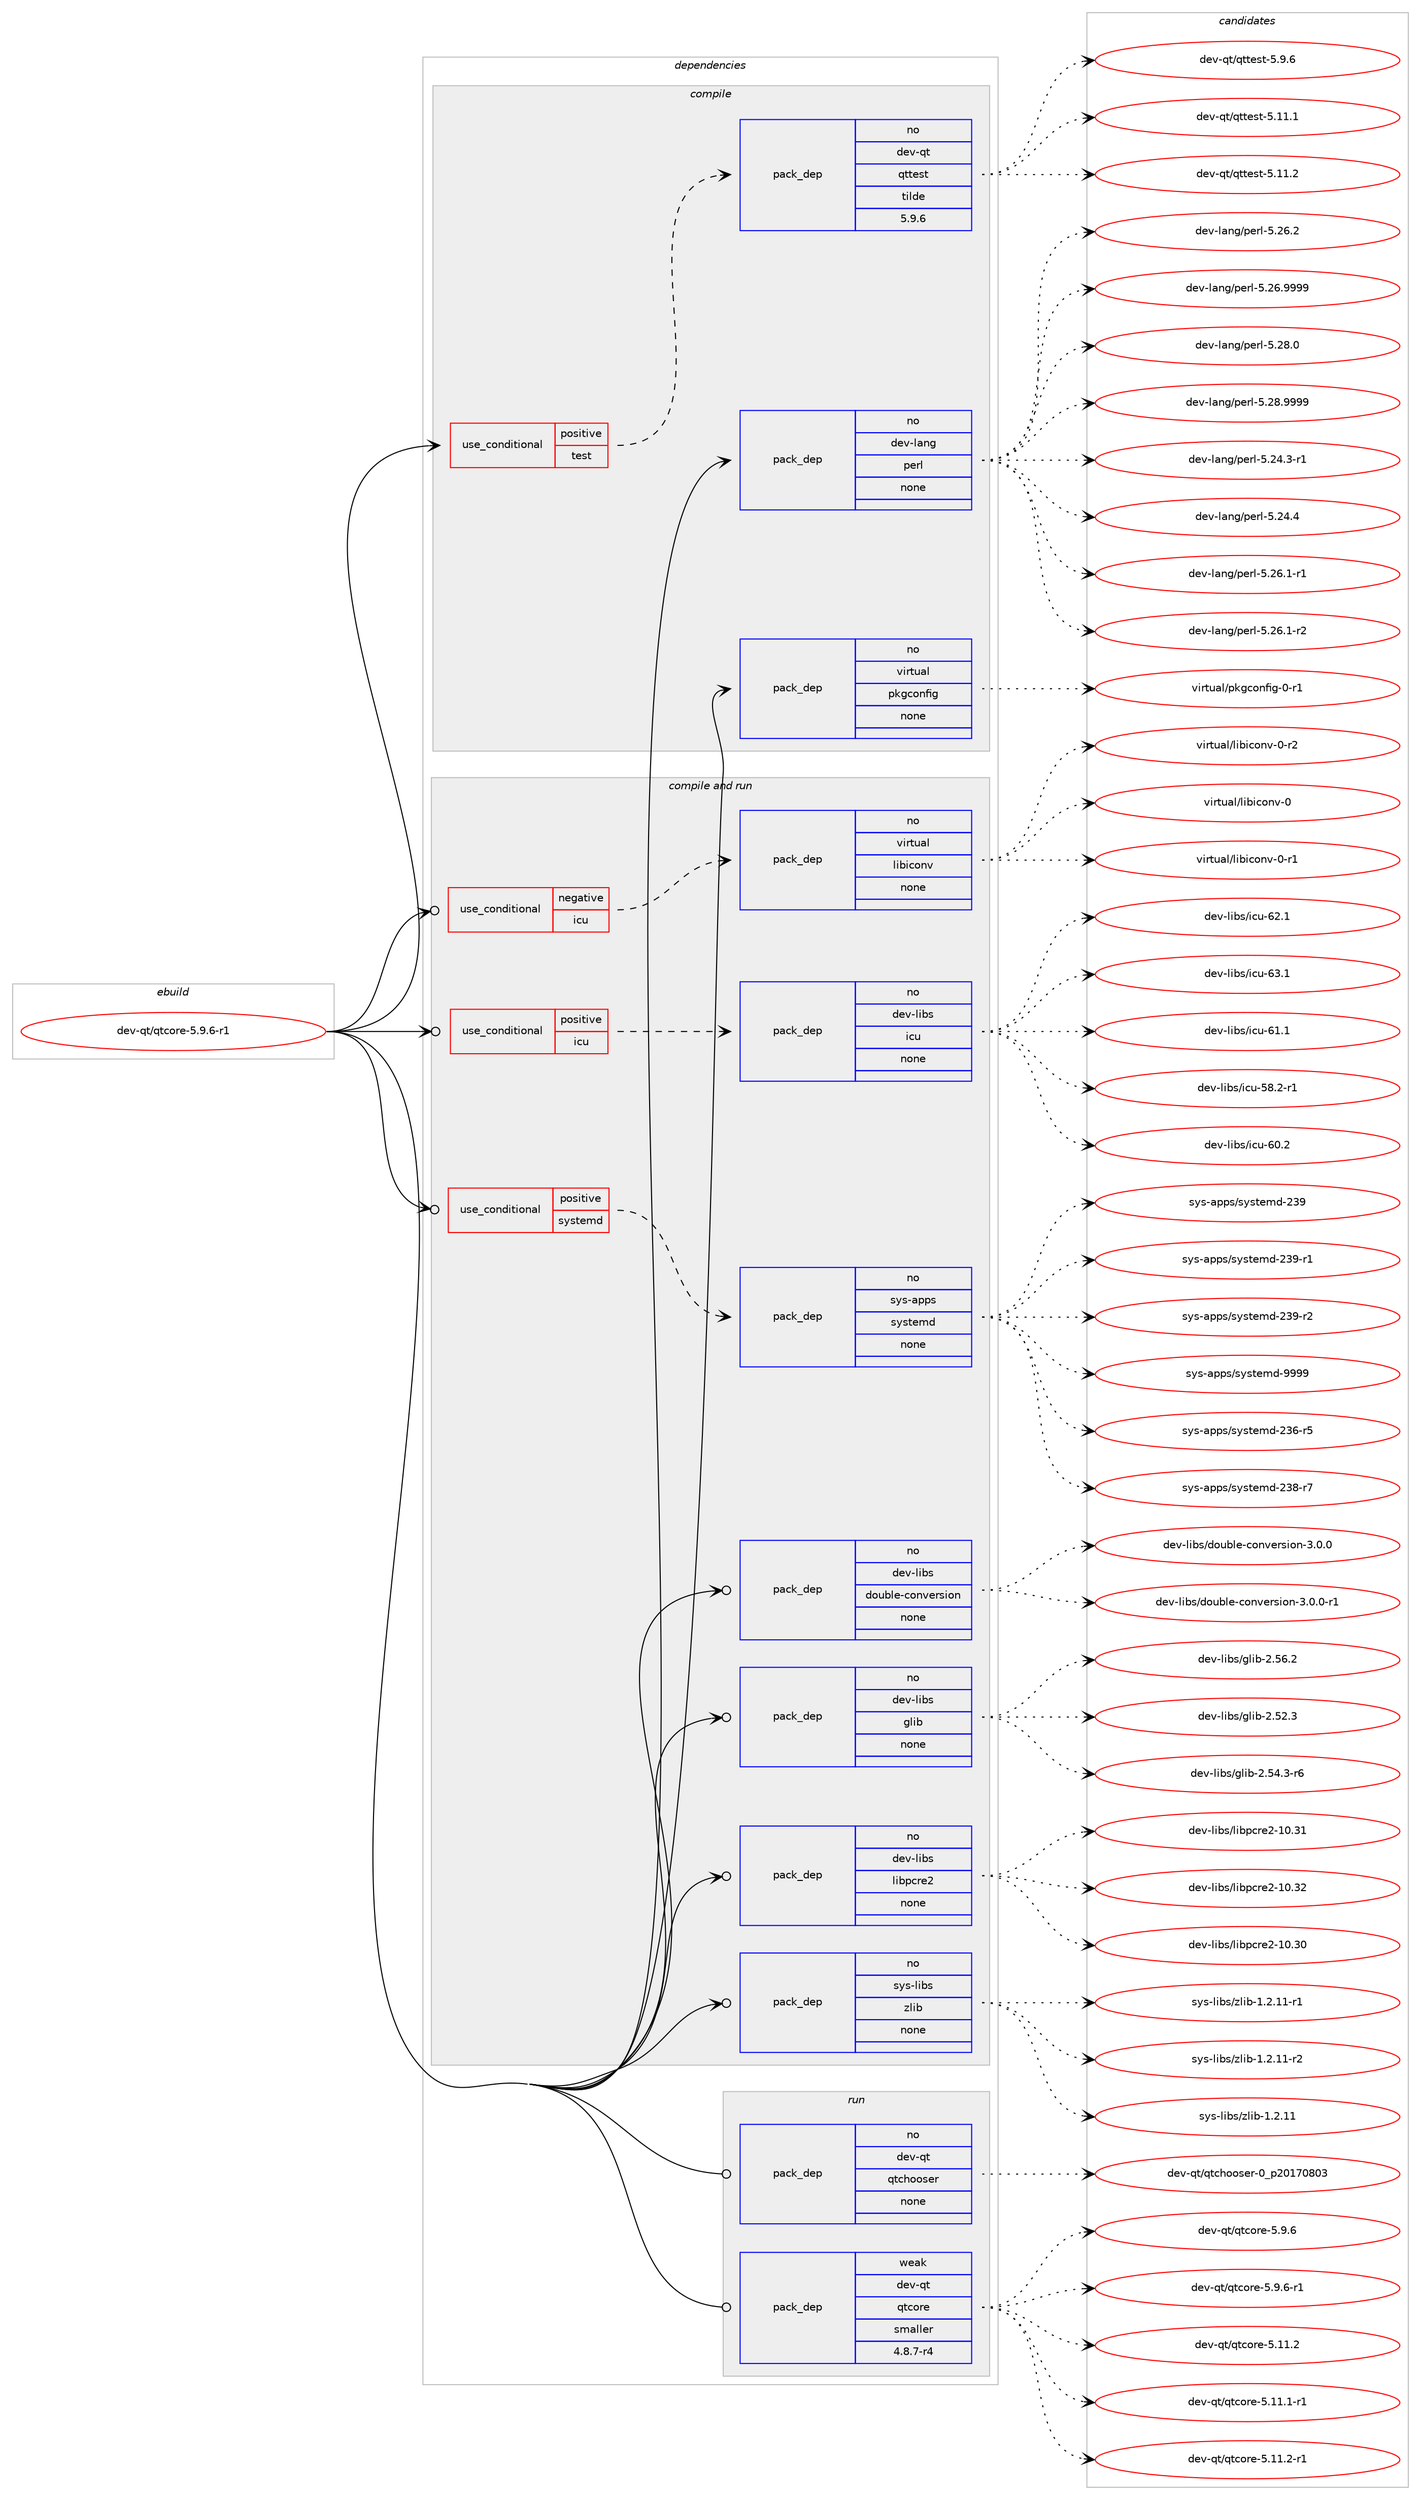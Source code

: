 digraph prolog {

# *************
# Graph options
# *************

newrank=true;
concentrate=true;
compound=true;
graph [rankdir=LR,fontname=Helvetica,fontsize=10,ranksep=1.5];#, ranksep=2.5, nodesep=0.2];
edge  [arrowhead=vee];
node  [fontname=Helvetica,fontsize=10];

# **********
# The ebuild
# **********

subgraph cluster_leftcol {
color=gray;
rank=same;
label=<<i>ebuild</i>>;
id [label="dev-qt/qtcore-5.9.6-r1", color=red, width=4, href="../dev-qt/qtcore-5.9.6-r1.svg"];
}

# ****************
# The dependencies
# ****************

subgraph cluster_midcol {
color=gray;
label=<<i>dependencies</i>>;
subgraph cluster_compile {
fillcolor="#eeeeee";
style=filled;
label=<<i>compile</i>>;
subgraph cond450 {
dependency3154 [label=<<TABLE BORDER="0" CELLBORDER="1" CELLSPACING="0" CELLPADDING="4"><TR><TD ROWSPAN="3" CELLPADDING="10">use_conditional</TD></TR><TR><TD>positive</TD></TR><TR><TD>test</TD></TR></TABLE>>, shape=none, color=red];
subgraph pack2599 {
dependency3155 [label=<<TABLE BORDER="0" CELLBORDER="1" CELLSPACING="0" CELLPADDING="4" WIDTH="220"><TR><TD ROWSPAN="6" CELLPADDING="30">pack_dep</TD></TR><TR><TD WIDTH="110">no</TD></TR><TR><TD>dev-qt</TD></TR><TR><TD>qttest</TD></TR><TR><TD>tilde</TD></TR><TR><TD>5.9.6</TD></TR></TABLE>>, shape=none, color=blue];
}
dependency3154:e -> dependency3155:w [weight=20,style="dashed",arrowhead="vee"];
}
id:e -> dependency3154:w [weight=20,style="solid",arrowhead="vee"];
subgraph pack2600 {
dependency3156 [label=<<TABLE BORDER="0" CELLBORDER="1" CELLSPACING="0" CELLPADDING="4" WIDTH="220"><TR><TD ROWSPAN="6" CELLPADDING="30">pack_dep</TD></TR><TR><TD WIDTH="110">no</TD></TR><TR><TD>dev-lang</TD></TR><TR><TD>perl</TD></TR><TR><TD>none</TD></TR><TR><TD></TD></TR></TABLE>>, shape=none, color=blue];
}
id:e -> dependency3156:w [weight=20,style="solid",arrowhead="vee"];
subgraph pack2601 {
dependency3157 [label=<<TABLE BORDER="0" CELLBORDER="1" CELLSPACING="0" CELLPADDING="4" WIDTH="220"><TR><TD ROWSPAN="6" CELLPADDING="30">pack_dep</TD></TR><TR><TD WIDTH="110">no</TD></TR><TR><TD>virtual</TD></TR><TR><TD>pkgconfig</TD></TR><TR><TD>none</TD></TR><TR><TD></TD></TR></TABLE>>, shape=none, color=blue];
}
id:e -> dependency3157:w [weight=20,style="solid",arrowhead="vee"];
}
subgraph cluster_compileandrun {
fillcolor="#eeeeee";
style=filled;
label=<<i>compile and run</i>>;
subgraph cond451 {
dependency3158 [label=<<TABLE BORDER="0" CELLBORDER="1" CELLSPACING="0" CELLPADDING="4"><TR><TD ROWSPAN="3" CELLPADDING="10">use_conditional</TD></TR><TR><TD>negative</TD></TR><TR><TD>icu</TD></TR></TABLE>>, shape=none, color=red];
subgraph pack2602 {
dependency3159 [label=<<TABLE BORDER="0" CELLBORDER="1" CELLSPACING="0" CELLPADDING="4" WIDTH="220"><TR><TD ROWSPAN="6" CELLPADDING="30">pack_dep</TD></TR><TR><TD WIDTH="110">no</TD></TR><TR><TD>virtual</TD></TR><TR><TD>libiconv</TD></TR><TR><TD>none</TD></TR><TR><TD></TD></TR></TABLE>>, shape=none, color=blue];
}
dependency3158:e -> dependency3159:w [weight=20,style="dashed",arrowhead="vee"];
}
id:e -> dependency3158:w [weight=20,style="solid",arrowhead="odotvee"];
subgraph cond452 {
dependency3160 [label=<<TABLE BORDER="0" CELLBORDER="1" CELLSPACING="0" CELLPADDING="4"><TR><TD ROWSPAN="3" CELLPADDING="10">use_conditional</TD></TR><TR><TD>positive</TD></TR><TR><TD>icu</TD></TR></TABLE>>, shape=none, color=red];
subgraph pack2603 {
dependency3161 [label=<<TABLE BORDER="0" CELLBORDER="1" CELLSPACING="0" CELLPADDING="4" WIDTH="220"><TR><TD ROWSPAN="6" CELLPADDING="30">pack_dep</TD></TR><TR><TD WIDTH="110">no</TD></TR><TR><TD>dev-libs</TD></TR><TR><TD>icu</TD></TR><TR><TD>none</TD></TR><TR><TD></TD></TR></TABLE>>, shape=none, color=blue];
}
dependency3160:e -> dependency3161:w [weight=20,style="dashed",arrowhead="vee"];
}
id:e -> dependency3160:w [weight=20,style="solid",arrowhead="odotvee"];
subgraph cond453 {
dependency3162 [label=<<TABLE BORDER="0" CELLBORDER="1" CELLSPACING="0" CELLPADDING="4"><TR><TD ROWSPAN="3" CELLPADDING="10">use_conditional</TD></TR><TR><TD>positive</TD></TR><TR><TD>systemd</TD></TR></TABLE>>, shape=none, color=red];
subgraph pack2604 {
dependency3163 [label=<<TABLE BORDER="0" CELLBORDER="1" CELLSPACING="0" CELLPADDING="4" WIDTH="220"><TR><TD ROWSPAN="6" CELLPADDING="30">pack_dep</TD></TR><TR><TD WIDTH="110">no</TD></TR><TR><TD>sys-apps</TD></TR><TR><TD>systemd</TD></TR><TR><TD>none</TD></TR><TR><TD></TD></TR></TABLE>>, shape=none, color=blue];
}
dependency3162:e -> dependency3163:w [weight=20,style="dashed",arrowhead="vee"];
}
id:e -> dependency3162:w [weight=20,style="solid",arrowhead="odotvee"];
subgraph pack2605 {
dependency3164 [label=<<TABLE BORDER="0" CELLBORDER="1" CELLSPACING="0" CELLPADDING="4" WIDTH="220"><TR><TD ROWSPAN="6" CELLPADDING="30">pack_dep</TD></TR><TR><TD WIDTH="110">no</TD></TR><TR><TD>dev-libs</TD></TR><TR><TD>double-conversion</TD></TR><TR><TD>none</TD></TR><TR><TD></TD></TR></TABLE>>, shape=none, color=blue];
}
id:e -> dependency3164:w [weight=20,style="solid",arrowhead="odotvee"];
subgraph pack2606 {
dependency3165 [label=<<TABLE BORDER="0" CELLBORDER="1" CELLSPACING="0" CELLPADDING="4" WIDTH="220"><TR><TD ROWSPAN="6" CELLPADDING="30">pack_dep</TD></TR><TR><TD WIDTH="110">no</TD></TR><TR><TD>dev-libs</TD></TR><TR><TD>glib</TD></TR><TR><TD>none</TD></TR><TR><TD></TD></TR></TABLE>>, shape=none, color=blue];
}
id:e -> dependency3165:w [weight=20,style="solid",arrowhead="odotvee"];
subgraph pack2607 {
dependency3166 [label=<<TABLE BORDER="0" CELLBORDER="1" CELLSPACING="0" CELLPADDING="4" WIDTH="220"><TR><TD ROWSPAN="6" CELLPADDING="30">pack_dep</TD></TR><TR><TD WIDTH="110">no</TD></TR><TR><TD>dev-libs</TD></TR><TR><TD>libpcre2</TD></TR><TR><TD>none</TD></TR><TR><TD></TD></TR></TABLE>>, shape=none, color=blue];
}
id:e -> dependency3166:w [weight=20,style="solid",arrowhead="odotvee"];
subgraph pack2608 {
dependency3167 [label=<<TABLE BORDER="0" CELLBORDER="1" CELLSPACING="0" CELLPADDING="4" WIDTH="220"><TR><TD ROWSPAN="6" CELLPADDING="30">pack_dep</TD></TR><TR><TD WIDTH="110">no</TD></TR><TR><TD>sys-libs</TD></TR><TR><TD>zlib</TD></TR><TR><TD>none</TD></TR><TR><TD></TD></TR></TABLE>>, shape=none, color=blue];
}
id:e -> dependency3167:w [weight=20,style="solid",arrowhead="odotvee"];
}
subgraph cluster_run {
fillcolor="#eeeeee";
style=filled;
label=<<i>run</i>>;
subgraph pack2609 {
dependency3168 [label=<<TABLE BORDER="0" CELLBORDER="1" CELLSPACING="0" CELLPADDING="4" WIDTH="220"><TR><TD ROWSPAN="6" CELLPADDING="30">pack_dep</TD></TR><TR><TD WIDTH="110">no</TD></TR><TR><TD>dev-qt</TD></TR><TR><TD>qtchooser</TD></TR><TR><TD>none</TD></TR><TR><TD></TD></TR></TABLE>>, shape=none, color=blue];
}
id:e -> dependency3168:w [weight=20,style="solid",arrowhead="odot"];
subgraph pack2610 {
dependency3169 [label=<<TABLE BORDER="0" CELLBORDER="1" CELLSPACING="0" CELLPADDING="4" WIDTH="220"><TR><TD ROWSPAN="6" CELLPADDING="30">pack_dep</TD></TR><TR><TD WIDTH="110">weak</TD></TR><TR><TD>dev-qt</TD></TR><TR><TD>qtcore</TD></TR><TR><TD>smaller</TD></TR><TR><TD>4.8.7-r4</TD></TR></TABLE>>, shape=none, color=blue];
}
id:e -> dependency3169:w [weight=20,style="solid",arrowhead="odot"];
}
}

# **************
# The candidates
# **************

subgraph cluster_choices {
rank=same;
color=gray;
label=<<i>candidates</i>>;

subgraph choice2599 {
color=black;
nodesep=1;
choice100101118451131164711311611610111511645534649494649 [label="dev-qt/qttest-5.11.1", color=red, width=4,href="../dev-qt/qttest-5.11.1.svg"];
choice100101118451131164711311611610111511645534649494650 [label="dev-qt/qttest-5.11.2", color=red, width=4,href="../dev-qt/qttest-5.11.2.svg"];
choice1001011184511311647113116116101115116455346574654 [label="dev-qt/qttest-5.9.6", color=red, width=4,href="../dev-qt/qttest-5.9.6.svg"];
dependency3155:e -> choice100101118451131164711311611610111511645534649494649:w [style=dotted,weight="100"];
dependency3155:e -> choice100101118451131164711311611610111511645534649494650:w [style=dotted,weight="100"];
dependency3155:e -> choice1001011184511311647113116116101115116455346574654:w [style=dotted,weight="100"];
}
subgraph choice2600 {
color=black;
nodesep=1;
choice100101118451089711010347112101114108455346505246514511449 [label="dev-lang/perl-5.24.3-r1", color=red, width=4,href="../dev-lang/perl-5.24.3-r1.svg"];
choice10010111845108971101034711210111410845534650524652 [label="dev-lang/perl-5.24.4", color=red, width=4,href="../dev-lang/perl-5.24.4.svg"];
choice100101118451089711010347112101114108455346505446494511449 [label="dev-lang/perl-5.26.1-r1", color=red, width=4,href="../dev-lang/perl-5.26.1-r1.svg"];
choice100101118451089711010347112101114108455346505446494511450 [label="dev-lang/perl-5.26.1-r2", color=red, width=4,href="../dev-lang/perl-5.26.1-r2.svg"];
choice10010111845108971101034711210111410845534650544650 [label="dev-lang/perl-5.26.2", color=red, width=4,href="../dev-lang/perl-5.26.2.svg"];
choice10010111845108971101034711210111410845534650544657575757 [label="dev-lang/perl-5.26.9999", color=red, width=4,href="../dev-lang/perl-5.26.9999.svg"];
choice10010111845108971101034711210111410845534650564648 [label="dev-lang/perl-5.28.0", color=red, width=4,href="../dev-lang/perl-5.28.0.svg"];
choice10010111845108971101034711210111410845534650564657575757 [label="dev-lang/perl-5.28.9999", color=red, width=4,href="../dev-lang/perl-5.28.9999.svg"];
dependency3156:e -> choice100101118451089711010347112101114108455346505246514511449:w [style=dotted,weight="100"];
dependency3156:e -> choice10010111845108971101034711210111410845534650524652:w [style=dotted,weight="100"];
dependency3156:e -> choice100101118451089711010347112101114108455346505446494511449:w [style=dotted,weight="100"];
dependency3156:e -> choice100101118451089711010347112101114108455346505446494511450:w [style=dotted,weight="100"];
dependency3156:e -> choice10010111845108971101034711210111410845534650544650:w [style=dotted,weight="100"];
dependency3156:e -> choice10010111845108971101034711210111410845534650544657575757:w [style=dotted,weight="100"];
dependency3156:e -> choice10010111845108971101034711210111410845534650564648:w [style=dotted,weight="100"];
dependency3156:e -> choice10010111845108971101034711210111410845534650564657575757:w [style=dotted,weight="100"];
}
subgraph choice2601 {
color=black;
nodesep=1;
choice11810511411611797108471121071039911111010210510345484511449 [label="virtual/pkgconfig-0-r1", color=red, width=4,href="../virtual/pkgconfig-0-r1.svg"];
dependency3157:e -> choice11810511411611797108471121071039911111010210510345484511449:w [style=dotted,weight="100"];
}
subgraph choice2602 {
color=black;
nodesep=1;
choice118105114116117971084710810598105991111101184548 [label="virtual/libiconv-0", color=red, width=4,href="../virtual/libiconv-0.svg"];
choice1181051141161179710847108105981059911111011845484511449 [label="virtual/libiconv-0-r1", color=red, width=4,href="../virtual/libiconv-0-r1.svg"];
choice1181051141161179710847108105981059911111011845484511450 [label="virtual/libiconv-0-r2", color=red, width=4,href="../virtual/libiconv-0-r2.svg"];
dependency3159:e -> choice118105114116117971084710810598105991111101184548:w [style=dotted,weight="100"];
dependency3159:e -> choice1181051141161179710847108105981059911111011845484511449:w [style=dotted,weight="100"];
dependency3159:e -> choice1181051141161179710847108105981059911111011845484511450:w [style=dotted,weight="100"];
}
subgraph choice2603 {
color=black;
nodesep=1;
choice100101118451081059811547105991174554494649 [label="dev-libs/icu-61.1", color=red, width=4,href="../dev-libs/icu-61.1.svg"];
choice1001011184510810598115471059911745535646504511449 [label="dev-libs/icu-58.2-r1", color=red, width=4,href="../dev-libs/icu-58.2-r1.svg"];
choice100101118451081059811547105991174554484650 [label="dev-libs/icu-60.2", color=red, width=4,href="../dev-libs/icu-60.2.svg"];
choice100101118451081059811547105991174554504649 [label="dev-libs/icu-62.1", color=red, width=4,href="../dev-libs/icu-62.1.svg"];
choice100101118451081059811547105991174554514649 [label="dev-libs/icu-63.1", color=red, width=4,href="../dev-libs/icu-63.1.svg"];
dependency3161:e -> choice100101118451081059811547105991174554494649:w [style=dotted,weight="100"];
dependency3161:e -> choice1001011184510810598115471059911745535646504511449:w [style=dotted,weight="100"];
dependency3161:e -> choice100101118451081059811547105991174554484650:w [style=dotted,weight="100"];
dependency3161:e -> choice100101118451081059811547105991174554504649:w [style=dotted,weight="100"];
dependency3161:e -> choice100101118451081059811547105991174554514649:w [style=dotted,weight="100"];
}
subgraph choice2604 {
color=black;
nodesep=1;
choice115121115459711211211547115121115116101109100455051544511453 [label="sys-apps/systemd-236-r5", color=red, width=4,href="../sys-apps/systemd-236-r5.svg"];
choice115121115459711211211547115121115116101109100455051564511455 [label="sys-apps/systemd-238-r7", color=red, width=4,href="../sys-apps/systemd-238-r7.svg"];
choice11512111545971121121154711512111511610110910045505157 [label="sys-apps/systemd-239", color=red, width=4,href="../sys-apps/systemd-239.svg"];
choice115121115459711211211547115121115116101109100455051574511449 [label="sys-apps/systemd-239-r1", color=red, width=4,href="../sys-apps/systemd-239-r1.svg"];
choice115121115459711211211547115121115116101109100455051574511450 [label="sys-apps/systemd-239-r2", color=red, width=4,href="../sys-apps/systemd-239-r2.svg"];
choice1151211154597112112115471151211151161011091004557575757 [label="sys-apps/systemd-9999", color=red, width=4,href="../sys-apps/systemd-9999.svg"];
dependency3163:e -> choice115121115459711211211547115121115116101109100455051544511453:w [style=dotted,weight="100"];
dependency3163:e -> choice115121115459711211211547115121115116101109100455051564511455:w [style=dotted,weight="100"];
dependency3163:e -> choice11512111545971121121154711512111511610110910045505157:w [style=dotted,weight="100"];
dependency3163:e -> choice115121115459711211211547115121115116101109100455051574511449:w [style=dotted,weight="100"];
dependency3163:e -> choice115121115459711211211547115121115116101109100455051574511450:w [style=dotted,weight="100"];
dependency3163:e -> choice1151211154597112112115471151211151161011091004557575757:w [style=dotted,weight="100"];
}
subgraph choice2605 {
color=black;
nodesep=1;
choice100101118451081059811547100111117981081014599111110118101114115105111110455146484648 [label="dev-libs/double-conversion-3.0.0", color=red, width=4,href="../dev-libs/double-conversion-3.0.0.svg"];
choice1001011184510810598115471001111179810810145991111101181011141151051111104551464846484511449 [label="dev-libs/double-conversion-3.0.0-r1", color=red, width=4,href="../dev-libs/double-conversion-3.0.0-r1.svg"];
dependency3164:e -> choice100101118451081059811547100111117981081014599111110118101114115105111110455146484648:w [style=dotted,weight="100"];
dependency3164:e -> choice1001011184510810598115471001111179810810145991111101181011141151051111104551464846484511449:w [style=dotted,weight="100"];
}
subgraph choice2606 {
color=black;
nodesep=1;
choice1001011184510810598115471031081059845504653504651 [label="dev-libs/glib-2.52.3", color=red, width=4,href="../dev-libs/glib-2.52.3.svg"];
choice10010111845108105981154710310810598455046535246514511454 [label="dev-libs/glib-2.54.3-r6", color=red, width=4,href="../dev-libs/glib-2.54.3-r6.svg"];
choice1001011184510810598115471031081059845504653544650 [label="dev-libs/glib-2.56.2", color=red, width=4,href="../dev-libs/glib-2.56.2.svg"];
dependency3165:e -> choice1001011184510810598115471031081059845504653504651:w [style=dotted,weight="100"];
dependency3165:e -> choice10010111845108105981154710310810598455046535246514511454:w [style=dotted,weight="100"];
dependency3165:e -> choice1001011184510810598115471031081059845504653544650:w [style=dotted,weight="100"];
}
subgraph choice2607 {
color=black;
nodesep=1;
choice100101118451081059811547108105981129911410150454948465148 [label="dev-libs/libpcre2-10.30", color=red, width=4,href="../dev-libs/libpcre2-10.30.svg"];
choice100101118451081059811547108105981129911410150454948465149 [label="dev-libs/libpcre2-10.31", color=red, width=4,href="../dev-libs/libpcre2-10.31.svg"];
choice100101118451081059811547108105981129911410150454948465150 [label="dev-libs/libpcre2-10.32", color=red, width=4,href="../dev-libs/libpcre2-10.32.svg"];
dependency3166:e -> choice100101118451081059811547108105981129911410150454948465148:w [style=dotted,weight="100"];
dependency3166:e -> choice100101118451081059811547108105981129911410150454948465149:w [style=dotted,weight="100"];
dependency3166:e -> choice100101118451081059811547108105981129911410150454948465150:w [style=dotted,weight="100"];
}
subgraph choice2608 {
color=black;
nodesep=1;
choice1151211154510810598115471221081059845494650464949 [label="sys-libs/zlib-1.2.11", color=red, width=4,href="../sys-libs/zlib-1.2.11.svg"];
choice11512111545108105981154712210810598454946504649494511449 [label="sys-libs/zlib-1.2.11-r1", color=red, width=4,href="../sys-libs/zlib-1.2.11-r1.svg"];
choice11512111545108105981154712210810598454946504649494511450 [label="sys-libs/zlib-1.2.11-r2", color=red, width=4,href="../sys-libs/zlib-1.2.11-r2.svg"];
dependency3167:e -> choice1151211154510810598115471221081059845494650464949:w [style=dotted,weight="100"];
dependency3167:e -> choice11512111545108105981154712210810598454946504649494511449:w [style=dotted,weight="100"];
dependency3167:e -> choice11512111545108105981154712210810598454946504649494511450:w [style=dotted,weight="100"];
}
subgraph choice2609 {
color=black;
nodesep=1;
choice1001011184511311647113116991041111111151011144548951125048495548564851 [label="dev-qt/qtchooser-0_p20170803", color=red, width=4,href="../dev-qt/qtchooser-0_p20170803.svg"];
dependency3168:e -> choice1001011184511311647113116991041111111151011144548951125048495548564851:w [style=dotted,weight="100"];
}
subgraph choice2610 {
color=black;
nodesep=1;
choice10010111845113116471131169911111410145534649494650 [label="dev-qt/qtcore-5.11.2", color=red, width=4,href="../dev-qt/qtcore-5.11.2.svg"];
choice100101118451131164711311699111114101455346494946494511449 [label="dev-qt/qtcore-5.11.1-r1", color=red, width=4,href="../dev-qt/qtcore-5.11.1-r1.svg"];
choice100101118451131164711311699111114101455346494946504511449 [label="dev-qt/qtcore-5.11.2-r1", color=red, width=4,href="../dev-qt/qtcore-5.11.2-r1.svg"];
choice100101118451131164711311699111114101455346574654 [label="dev-qt/qtcore-5.9.6", color=red, width=4,href="../dev-qt/qtcore-5.9.6.svg"];
choice1001011184511311647113116991111141014553465746544511449 [label="dev-qt/qtcore-5.9.6-r1", color=red, width=4,href="../dev-qt/qtcore-5.9.6-r1.svg"];
dependency3169:e -> choice10010111845113116471131169911111410145534649494650:w [style=dotted,weight="100"];
dependency3169:e -> choice100101118451131164711311699111114101455346494946494511449:w [style=dotted,weight="100"];
dependency3169:e -> choice100101118451131164711311699111114101455346494946504511449:w [style=dotted,weight="100"];
dependency3169:e -> choice100101118451131164711311699111114101455346574654:w [style=dotted,weight="100"];
dependency3169:e -> choice1001011184511311647113116991111141014553465746544511449:w [style=dotted,weight="100"];
}
}

}
